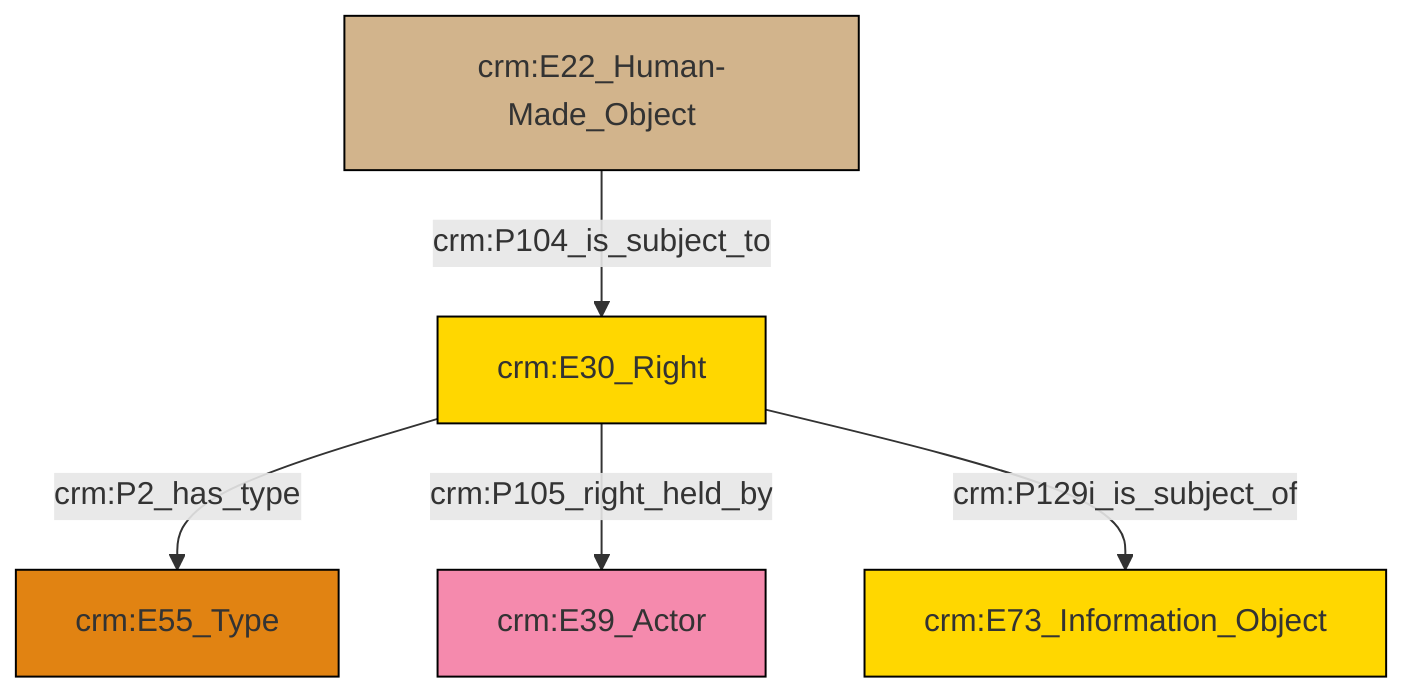 graph TD
classDef Literal fill:#f2f2f2,stroke:#000000;
classDef CRM_Entity fill:#FFFFFF,stroke:#000000;
classDef Temporal_Entity fill:#00C9E6, stroke:#000000;
classDef Type fill:#E18312, stroke:#000000;
classDef Time-Span fill:#2C9C91, stroke:#000000;
classDef Appellation fill:#FFEB7F, stroke:#000000;
classDef Place fill:#008836, stroke:#000000;
classDef Persistent_Item fill:#B266B2, stroke:#000000;
classDef Conceptual_Object fill:#FFD700, stroke:#000000;
classDef Physical_Thing fill:#D2B48C, stroke:#000000;
classDef Actor fill:#f58aad, stroke:#000000;
classDef PC_Classes fill:#4ce600, stroke:#000000;
classDef Multi fill:#cccccc,stroke:#000000;

0["crm:E22_Human-Made_Object"]:::Physical_Thing -->|crm:P104_is_subject_to| 1["crm:E30_Right"]:::Conceptual_Object
1["crm:E30_Right"]:::Conceptual_Object -->|crm:P2_has_type| 2["crm:E55_Type"]:::Type
1["crm:E30_Right"]:::Conceptual_Object -->|crm:P105_right_held_by| 4["crm:E39_Actor"]:::Actor
1["crm:E30_Right"]:::Conceptual_Object -->|crm:P129i_is_subject_of| 7["crm:E73_Information_Object"]:::Conceptual_Object
